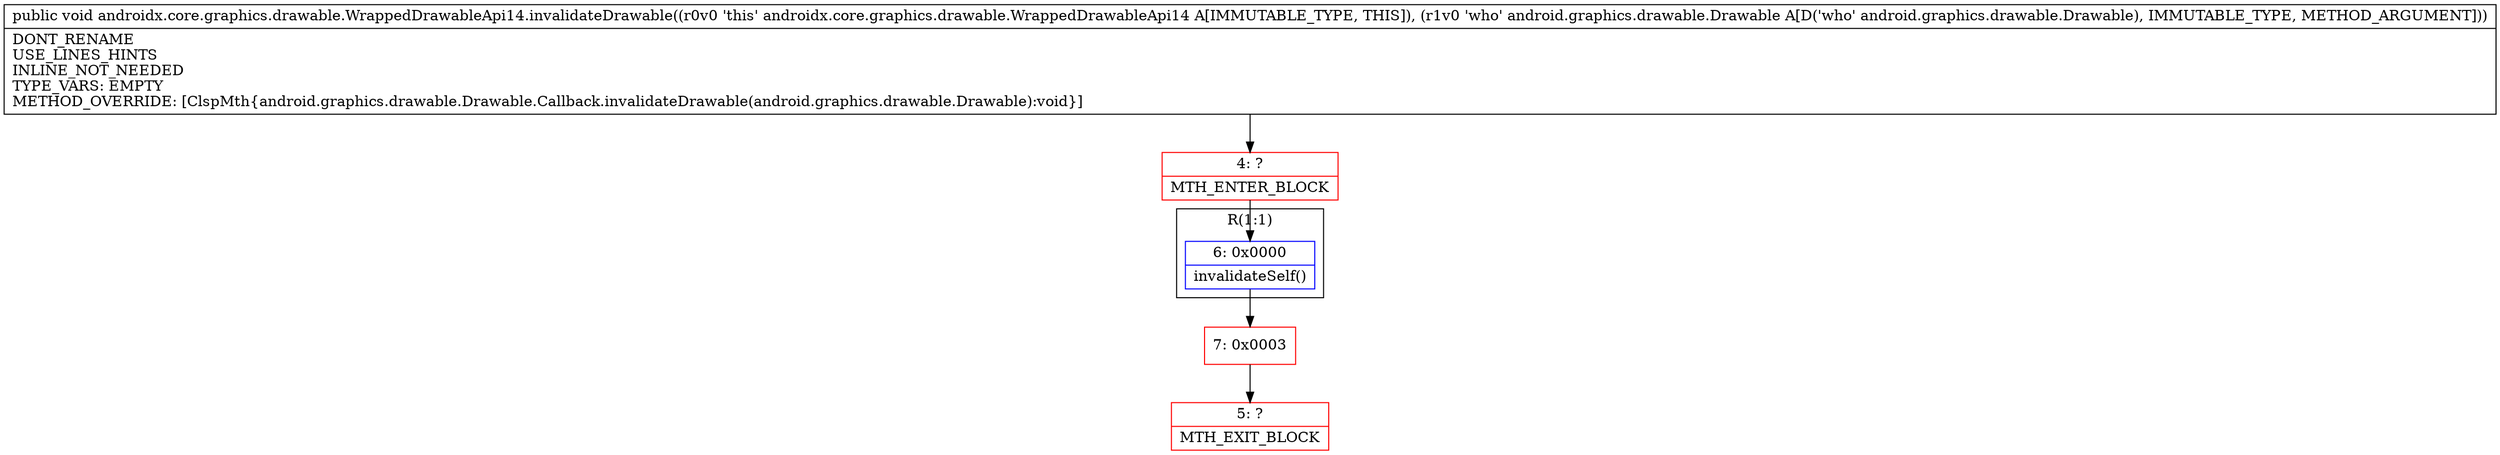 digraph "CFG forandroidx.core.graphics.drawable.WrappedDrawableApi14.invalidateDrawable(Landroid\/graphics\/drawable\/Drawable;)V" {
subgraph cluster_Region_2057717189 {
label = "R(1:1)";
node [shape=record,color=blue];
Node_6 [shape=record,label="{6\:\ 0x0000|invalidateSelf()\l}"];
}
Node_4 [shape=record,color=red,label="{4\:\ ?|MTH_ENTER_BLOCK\l}"];
Node_7 [shape=record,color=red,label="{7\:\ 0x0003}"];
Node_5 [shape=record,color=red,label="{5\:\ ?|MTH_EXIT_BLOCK\l}"];
MethodNode[shape=record,label="{public void androidx.core.graphics.drawable.WrappedDrawableApi14.invalidateDrawable((r0v0 'this' androidx.core.graphics.drawable.WrappedDrawableApi14 A[IMMUTABLE_TYPE, THIS]), (r1v0 'who' android.graphics.drawable.Drawable A[D('who' android.graphics.drawable.Drawable), IMMUTABLE_TYPE, METHOD_ARGUMENT]))  | DONT_RENAME\lUSE_LINES_HINTS\lINLINE_NOT_NEEDED\lTYPE_VARS: EMPTY\lMETHOD_OVERRIDE: [ClspMth\{android.graphics.drawable.Drawable.Callback.invalidateDrawable(android.graphics.drawable.Drawable):void\}]\l}"];
MethodNode -> Node_4;Node_6 -> Node_7;
Node_4 -> Node_6;
Node_7 -> Node_5;
}

